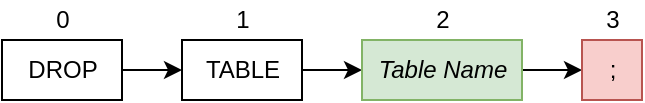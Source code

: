 <mxfile version="13.5.1" type="device"><diagram id="HH97DMklG3GvuwQJtJBX" name="Page-1"><mxGraphModel dx="1422" dy="804" grid="1" gridSize="10" guides="1" tooltips="1" connect="1" arrows="1" fold="1" page="1" pageScale="1" pageWidth="850" pageHeight="1100" math="0" shadow="0"><root><mxCell id="0"/><mxCell id="1" parent="0"/><mxCell id="w54cBLAl5rAkxmdbFsFD-27" style="edgeStyle=orthogonalEdgeStyle;rounded=0;orthogonalLoop=1;jettySize=auto;html=1;exitX=1;exitY=0.5;exitDx=0;exitDy=0;entryX=0;entryY=0.5;entryDx=0;entryDy=0;" edge="1" parent="1" source="w54cBLAl5rAkxmdbFsFD-1" target="w54cBLAl5rAkxmdbFsFD-3"><mxGeometry relative="1" as="geometry"/></mxCell><mxCell id="w54cBLAl5rAkxmdbFsFD-1" value="DROP" style="html=1;" vertex="1" parent="1"><mxGeometry x="80" y="80" width="60" height="30" as="geometry"/></mxCell><mxCell id="w54cBLAl5rAkxmdbFsFD-2" value="0" style="text;html=1;align=center;verticalAlign=middle;resizable=0;points=[];autosize=1;" vertex="1" parent="1"><mxGeometry x="100" y="60" width="20" height="20" as="geometry"/></mxCell><mxCell id="w54cBLAl5rAkxmdbFsFD-28" style="edgeStyle=orthogonalEdgeStyle;rounded=0;orthogonalLoop=1;jettySize=auto;html=1;exitX=1;exitY=0.5;exitDx=0;exitDy=0;entryX=0;entryY=0.5;entryDx=0;entryDy=0;" edge="1" parent="1" source="w54cBLAl5rAkxmdbFsFD-3" target="w54cBLAl5rAkxmdbFsFD-5"><mxGeometry relative="1" as="geometry"/></mxCell><mxCell id="w54cBLAl5rAkxmdbFsFD-3" value="TABLE" style="html=1;" vertex="1" parent="1"><mxGeometry x="170" y="80" width="60" height="30" as="geometry"/></mxCell><mxCell id="w54cBLAl5rAkxmdbFsFD-4" value="1" style="text;html=1;align=center;verticalAlign=middle;resizable=0;points=[];autosize=1;" vertex="1" parent="1"><mxGeometry x="190" y="60" width="20" height="20" as="geometry"/></mxCell><mxCell id="w54cBLAl5rAkxmdbFsFD-29" style="edgeStyle=orthogonalEdgeStyle;rounded=0;orthogonalLoop=1;jettySize=auto;html=1;exitX=1;exitY=0.5;exitDx=0;exitDy=0;entryX=0;entryY=0.5;entryDx=0;entryDy=0;" edge="1" parent="1" source="w54cBLAl5rAkxmdbFsFD-5" target="w54cBLAl5rAkxmdbFsFD-24"><mxGeometry relative="1" as="geometry"><mxPoint x="370" y="95" as="targetPoint"/></mxGeometry></mxCell><mxCell id="w54cBLAl5rAkxmdbFsFD-5" value="&lt;i&gt;Table Name&lt;/i&gt;" style="html=1;fillColor=#d5e8d4;strokeColor=#82b366;" vertex="1" parent="1"><mxGeometry x="260" y="80" width="80" height="30" as="geometry"/></mxCell><mxCell id="w54cBLAl5rAkxmdbFsFD-6" value="2" style="text;html=1;align=center;verticalAlign=middle;resizable=0;points=[];autosize=1;" vertex="1" parent="1"><mxGeometry x="290" y="60" width="20" height="20" as="geometry"/></mxCell><mxCell id="w54cBLAl5rAkxmdbFsFD-24" value=";" style="html=1;fillColor=#f8cecc;strokeColor=#b85450;" vertex="1" parent="1"><mxGeometry x="370" y="80" width="30" height="30" as="geometry"/></mxCell><mxCell id="w54cBLAl5rAkxmdbFsFD-26" value="3" style="text;html=1;align=center;verticalAlign=middle;resizable=0;points=[];autosize=1;" vertex="1" parent="1"><mxGeometry x="375" y="60" width="20" height="20" as="geometry"/></mxCell></root></mxGraphModel></diagram></mxfile>